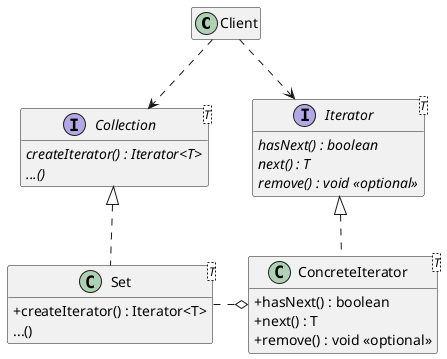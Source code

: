 @startuml
'https://plantuml.com/class-diagram
skinparam classAttributeIconSize 0
hide empty members

Client ..> Collection
Client ..> Iterator
Collection <|.. Set
Iterator <|.. ConcreteIterator
Set .o ConcreteIterator

interface Collection<T> {
    {abstract} createIterator() : Iterator<T>
    {abstract} ...()
}

class Set<T> {
    +createIterator() : Iterator<T>
    ...()
}

interface Iterator<T> {
    {abstract} hasNext() : boolean
    {abstract} next() : T
    {abstract} remove() : void <<optional>>
}

class ConcreteIterator<T> {
    +hasNext() : boolean
    +next() : T
    +remove() : void <<optional>>
}


@enduml